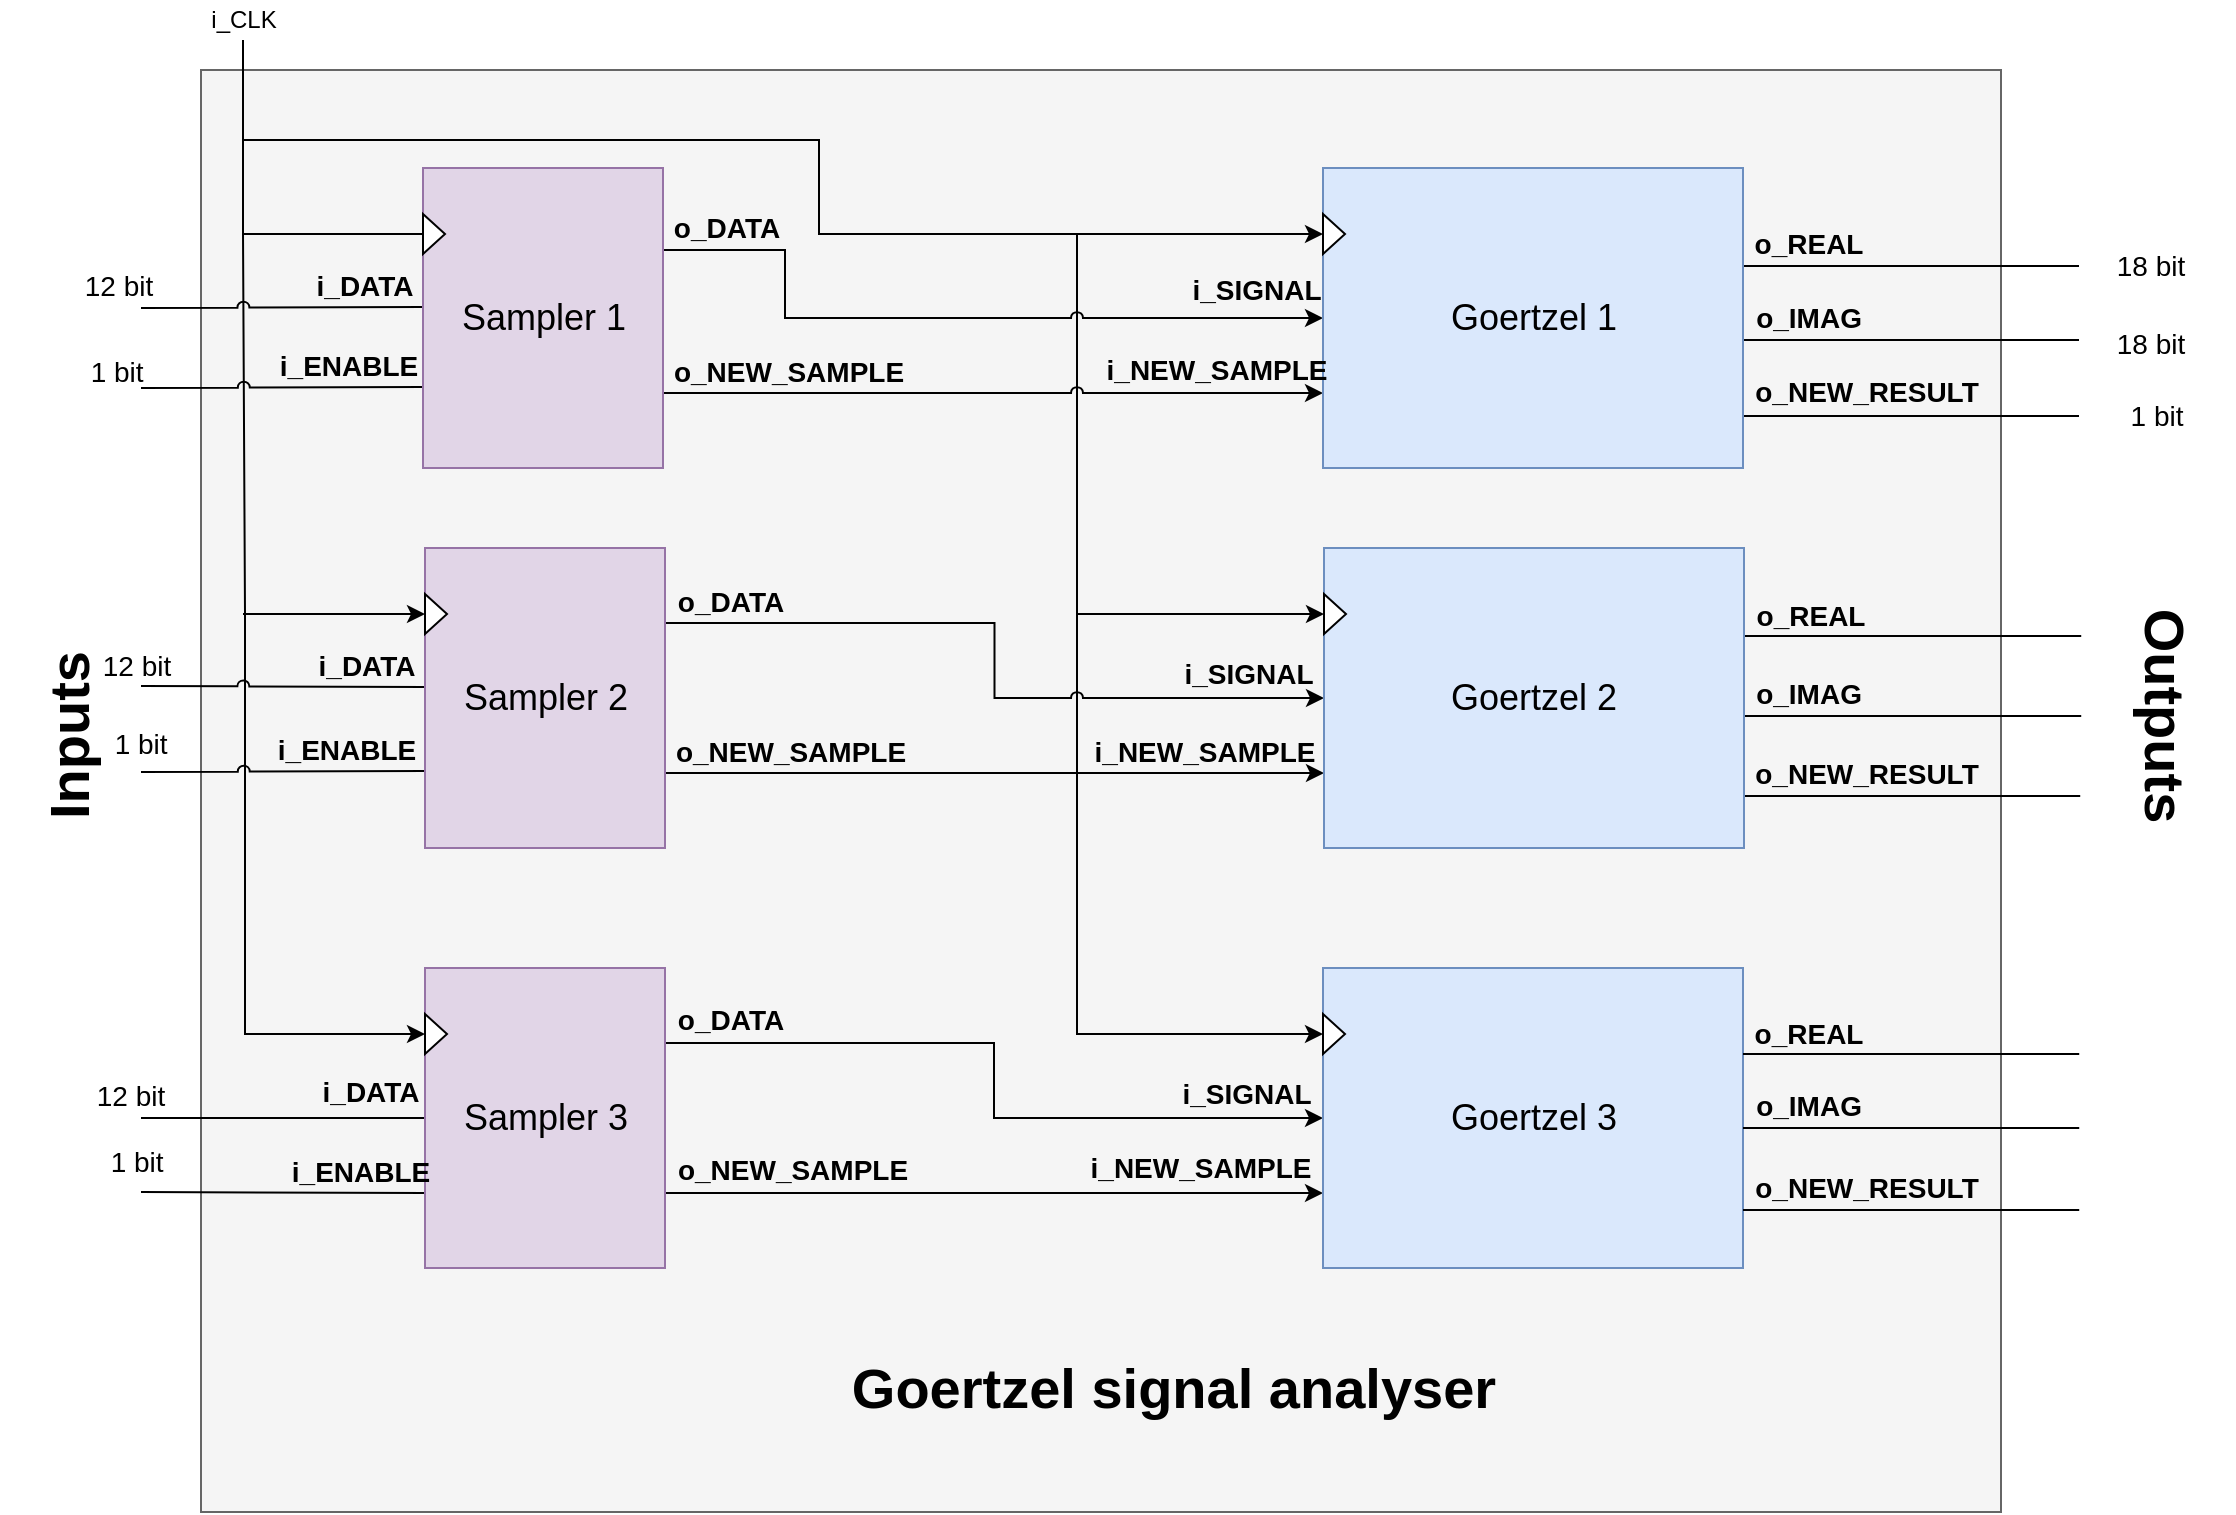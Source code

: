 <mxfile version="12.3.6" type="device" pages="1"><diagram id="uh4QxQ-zb--ZbXE0IYQA" name="Page-1"><mxGraphModel dx="660" dy="1017" grid="1" gridSize="1" guides="1" tooltips="1" connect="1" arrows="1" fold="1" page="1" pageScale="1" pageWidth="1169" pageHeight="827" math="0" shadow="0"><root><mxCell id="0"/><mxCell id="1" parent="0"/><mxCell id="Zrg8oTMcMqLdmTtbaDzV-79" value="" style="rounded=0;whiteSpace=wrap;html=1;fillColor=#f5f5f5;strokeColor=#666666;fontColor=#333333;" vertex="1" parent="1"><mxGeometry x="101.5" y="77" width="900" height="721" as="geometry"/></mxCell><mxCell id="Zrg8oTMcMqLdmTtbaDzV-59" style="edgeStyle=orthogonalEdgeStyle;rounded=0;orthogonalLoop=1;jettySize=auto;html=1;exitX=0.5;exitY=1;exitDx=0;exitDy=0;entryX=0;entryY=0.5;entryDx=0;entryDy=0;endArrow=none;endFill=0;" edge="1" parent="1" source="Zrg8oTMcMqLdmTtbaDzV-8" target="Zrg8oTMcMqLdmTtbaDzV-11"><mxGeometry relative="1" as="geometry"/></mxCell><mxCell id="Zrg8oTMcMqLdmTtbaDzV-8" value="i_CLK" style="text;html=1;strokeColor=none;fillColor=none;align=center;verticalAlign=middle;whiteSpace=wrap;rounded=0;" vertex="1" parent="1"><mxGeometry x="102.5" y="42" width="40" height="20" as="geometry"/></mxCell><mxCell id="Zrg8oTMcMqLdmTtbaDzV-60" value="" style="endArrow=classic;html=1;entryX=0;entryY=0.5;entryDx=0;entryDy=0;strokeColor=#000000;rounded=0;jumpStyle=arc;edgeStyle=orthogonalEdgeStyle;" edge="1" parent="1" target="Zrg8oTMcMqLdmTtbaDzV-47"><mxGeometry width="50" height="50" relative="1" as="geometry"><mxPoint x="122.5" y="158" as="sourcePoint"/><mxPoint x="153.5" y="176" as="targetPoint"/><Array as="points"><mxPoint x="123.5" y="158"/><mxPoint x="123.5" y="349"/></Array></mxGeometry></mxCell><mxCell id="Zrg8oTMcMqLdmTtbaDzV-61" value="" style="endArrow=classic;html=1;strokeColor=#000000;entryX=0;entryY=0.5;entryDx=0;entryDy=0;rounded=0;edgeStyle=orthogonalEdgeStyle;" edge="1" parent="1" target="Zrg8oTMcMqLdmTtbaDzV-54"><mxGeometry width="50" height="50" relative="1" as="geometry"><mxPoint x="122.5" y="349" as="sourcePoint"/><mxPoint x="112.5" y="407" as="targetPoint"/><Array as="points"><mxPoint x="123.5" y="349"/><mxPoint x="123.5" y="559"/></Array></mxGeometry></mxCell><mxCell id="Zrg8oTMcMqLdmTtbaDzV-62" value="" style="endArrow=classic;html=1;strokeColor=#000000;entryX=0;entryY=0.5;entryDx=0;entryDy=0;rounded=0;edgeStyle=orthogonalEdgeStyle;" edge="1" parent="1" target="Zrg8oTMcMqLdmTtbaDzV-16"><mxGeometry width="50" height="50" relative="1" as="geometry"><mxPoint x="122.5" y="112" as="sourcePoint"/><mxPoint x="508.5" y="99" as="targetPoint"/><Array as="points"><mxPoint x="410.5" y="112"/><mxPoint x="410.5" y="159"/></Array></mxGeometry></mxCell><mxCell id="Zrg8oTMcMqLdmTtbaDzV-63" value="" style="endArrow=classic;html=1;strokeColor=#000000;entryX=0;entryY=0.5;entryDx=0;entryDy=0;rounded=0;edgeStyle=orthogonalEdgeStyle;" edge="1" parent="1" target="Zrg8oTMcMqLdmTtbaDzV-31"><mxGeometry width="50" height="50" relative="1" as="geometry"><mxPoint x="539.5" y="159" as="sourcePoint"/><mxPoint x="515.5" y="429.968" as="targetPoint"/><Array as="points"><mxPoint x="539.5" y="160"/><mxPoint x="539.5" y="349"/></Array></mxGeometry></mxCell><mxCell id="Zrg8oTMcMqLdmTtbaDzV-64" value="" style="endArrow=classic;html=1;strokeColor=#000000;entryX=0;entryY=0.5;entryDx=0;entryDy=0;rounded=0;edgeStyle=orthogonalEdgeStyle;" edge="1" parent="1" target="Zrg8oTMcMqLdmTtbaDzV-39"><mxGeometry width="50" height="50" relative="1" as="geometry"><mxPoint x="539.5" y="349" as="sourcePoint"/><mxPoint x="570.5" y="505" as="targetPoint"/><Array as="points"><mxPoint x="539.5" y="349"/><mxPoint x="539.5" y="559"/></Array></mxGeometry></mxCell><mxCell id="Zrg8oTMcMqLdmTtbaDzV-65" value="" style="endArrow=classic;html=1;strokeColor=#000000;exitX=0.006;exitY=0.903;exitDx=0;exitDy=0;exitPerimeter=0;entryX=0;entryY=0.5;entryDx=0;entryDy=0;rounded=0;jumpStyle=arc;edgeStyle=orthogonalEdgeStyle;" edge="1" parent="1" source="Zrg8oTMcMqLdmTtbaDzV-18" target="Zrg8oTMcMqLdmTtbaDzV-4"><mxGeometry width="50" height="50" relative="1" as="geometry"><mxPoint x="450.5" y="225" as="sourcePoint"/><mxPoint x="500.5" y="175" as="targetPoint"/><Array as="points"><mxPoint x="393.5" y="167"/><mxPoint x="393.5" y="201"/></Array></mxGeometry></mxCell><mxCell id="Zrg8oTMcMqLdmTtbaDzV-66" value="" style="endArrow=classic;html=1;strokeColor=#000000;exitX=1;exitY=0.75;exitDx=0;exitDy=0;entryX=0;entryY=0.75;entryDx=0;entryDy=0;jumpStyle=arc;edgeStyle=orthogonalEdgeStyle;" edge="1" parent="1" source="Zrg8oTMcMqLdmTtbaDzV-1" target="Zrg8oTMcMqLdmTtbaDzV-4"><mxGeometry width="50" height="50" relative="1" as="geometry"><mxPoint x="367.5" y="310" as="sourcePoint"/><mxPoint x="495.5" y="270" as="targetPoint"/></mxGeometry></mxCell><mxCell id="Zrg8oTMcMqLdmTtbaDzV-68" value="" style="endArrow=classic;html=1;strokeColor=#000000;exitX=1;exitY=0.25;exitDx=0;exitDy=0;entryX=0;entryY=0.5;entryDx=0;entryDy=0;jumpStyle=arc;rounded=0;edgeStyle=orthogonalEdgeStyle;" edge="1" parent="1" source="Zrg8oTMcMqLdmTtbaDzV-46" target="Zrg8oTMcMqLdmTtbaDzV-30"><mxGeometry width="50" height="50" relative="1" as="geometry"><mxPoint x="336.5" y="360" as="sourcePoint"/><mxPoint x="507.5" y="357" as="targetPoint"/></mxGeometry></mxCell><mxCell id="Zrg8oTMcMqLdmTtbaDzV-69" value="" style="endArrow=classic;html=1;strokeColor=#000000;exitX=1;exitY=0.75;exitDx=0;exitDy=0;entryX=0;entryY=0.75;entryDx=0;entryDy=0;edgeStyle=orthogonalEdgeStyle;" edge="1" parent="1" source="Zrg8oTMcMqLdmTtbaDzV-46" target="Zrg8oTMcMqLdmTtbaDzV-30"><mxGeometry width="50" height="50" relative="1" as="geometry"><mxPoint x="443.5" y="489" as="sourcePoint"/><mxPoint x="493.5" y="439" as="targetPoint"/></mxGeometry></mxCell><mxCell id="Zrg8oTMcMqLdmTtbaDzV-70" value="" style="endArrow=classic;html=1;strokeColor=#000000;exitX=1;exitY=0.75;exitDx=0;exitDy=0;entryX=0;entryY=0.75;entryDx=0;entryDy=0;edgeStyle=orthogonalEdgeStyle;" edge="1" parent="1" source="Zrg8oTMcMqLdmTtbaDzV-53" target="Zrg8oTMcMqLdmTtbaDzV-38"><mxGeometry width="50" height="50" relative="1" as="geometry"><mxPoint x="367.5" y="742" as="sourcePoint"/><mxPoint x="417.5" y="692" as="targetPoint"/></mxGeometry></mxCell><mxCell id="Zrg8oTMcMqLdmTtbaDzV-71" style="edgeStyle=orthogonalEdgeStyle;rounded=0;jumpStyle=arc;orthogonalLoop=1;jettySize=auto;html=1;exitX=1;exitY=0.25;exitDx=0;exitDy=0;entryX=0;entryY=0.5;entryDx=0;entryDy=0;endArrow=classic;endFill=1;strokeColor=#000000;" edge="1" parent="1" source="Zrg8oTMcMqLdmTtbaDzV-53" target="Zrg8oTMcMqLdmTtbaDzV-38"><mxGeometry relative="1" as="geometry"/></mxCell><mxCell id="Zrg8oTMcMqLdmTtbaDzV-72" value="" style="endArrow=none;html=1;strokeColor=#000000;entryX=0;entryY=0.75;entryDx=0;entryDy=0;jumpStyle=arc;edgeStyle=orthogonalEdgeStyle;rounded=0;" edge="1" parent="1" target="Zrg8oTMcMqLdmTtbaDzV-53"><mxGeometry width="50" height="50" relative="1" as="geometry"><mxPoint x="71.5" y="638" as="sourcePoint"/><mxPoint x="152.5" y="679" as="targetPoint"/></mxGeometry></mxCell><mxCell id="Zrg8oTMcMqLdmTtbaDzV-73" value="" style="endArrow=none;html=1;strokeColor=#000000;entryX=0;entryY=0.5;entryDx=0;entryDy=0;jumpStyle=arc;edgeStyle=orthogonalEdgeStyle;rounded=0;" edge="1" parent="1" target="Zrg8oTMcMqLdmTtbaDzV-53"><mxGeometry width="50" height="50" relative="1" as="geometry"><mxPoint x="71.5" y="601" as="sourcePoint"/><mxPoint x="223.5" y="596.5" as="targetPoint"/><Array as="points"><mxPoint x="83.5" y="601"/></Array></mxGeometry></mxCell><mxCell id="Zrg8oTMcMqLdmTtbaDzV-74" value="" style="endArrow=none;html=1;strokeColor=#000000;entryX=0;entryY=0.75;entryDx=0;entryDy=0;jumpStyle=arc;edgeStyle=orthogonalEdgeStyle;rounded=0;" edge="1" parent="1"><mxGeometry width="50" height="50" relative="1" as="geometry"><mxPoint x="71.5" y="428" as="sourcePoint"/><mxPoint x="213.5" y="427.5" as="targetPoint"/></mxGeometry></mxCell><mxCell id="Zrg8oTMcMqLdmTtbaDzV-75" value="" style="endArrow=none;html=1;strokeColor=#000000;entryX=0;entryY=0.75;entryDx=0;entryDy=0;jumpStyle=arc;edgeStyle=orthogonalEdgeStyle;rounded=0;" edge="1" parent="1"><mxGeometry width="50" height="50" relative="1" as="geometry"><mxPoint x="71.5" y="385" as="sourcePoint"/><mxPoint x="213.5" y="385.5" as="targetPoint"/><Array as="points"><mxPoint x="148.5" y="385"/></Array></mxGeometry></mxCell><mxCell id="Zrg8oTMcMqLdmTtbaDzV-76" value="" style="endArrow=none;html=1;strokeColor=#000000;entryX=0;entryY=0.75;entryDx=0;entryDy=0;jumpStyle=arc;edgeStyle=orthogonalEdgeStyle;rounded=0;" edge="1" parent="1"><mxGeometry width="50" height="50" relative="1" as="geometry"><mxPoint x="71.5" y="236" as="sourcePoint"/><mxPoint x="212.5" y="235.5" as="targetPoint"/></mxGeometry></mxCell><mxCell id="Zrg8oTMcMqLdmTtbaDzV-77" value="" style="endArrow=none;html=1;strokeColor=#000000;entryX=0;entryY=0.75;entryDx=0;entryDy=0;jumpStyle=arc;edgeStyle=orthogonalEdgeStyle;rounded=0;" edge="1" parent="1"><mxGeometry width="50" height="50" relative="1" as="geometry"><mxPoint x="71.5" y="196" as="sourcePoint"/><mxPoint x="212.5" y="195.5" as="targetPoint"/></mxGeometry></mxCell><mxCell id="Zrg8oTMcMqLdmTtbaDzV-80" style="edgeStyle=orthogonalEdgeStyle;rounded=0;jumpStyle=arc;orthogonalLoop=1;jettySize=auto;html=1;endArrow=none;endFill=0;strokeColor=#000000;" edge="1" parent="1"><mxGeometry relative="1" as="geometry"><mxPoint x="1040.5" y="175" as="targetPoint"/><mxPoint x="872.5" y="175" as="sourcePoint"/><Array as="points"><mxPoint x="1040.5" y="175"/></Array></mxGeometry></mxCell><mxCell id="Zrg8oTMcMqLdmTtbaDzV-81" style="edgeStyle=orthogonalEdgeStyle;rounded=0;jumpStyle=arc;orthogonalLoop=1;jettySize=auto;html=1;exitX=1;exitY=0.25;exitDx=0;exitDy=0;endArrow=none;endFill=0;strokeColor=#000000;" edge="1" parent="1"><mxGeometry relative="1" as="geometry"><mxPoint x="1040.5" y="211.944" as="targetPoint"/><mxPoint x="872.389" y="211.944" as="sourcePoint"/></mxGeometry></mxCell><mxCell id="Zrg8oTMcMqLdmTtbaDzV-82" style="edgeStyle=orthogonalEdgeStyle;rounded=0;jumpStyle=arc;orthogonalLoop=1;jettySize=auto;html=1;exitX=1;exitY=0.25;exitDx=0;exitDy=0;endArrow=none;endFill=0;strokeColor=#000000;" edge="1" parent="1"><mxGeometry relative="1" as="geometry"><mxPoint x="1040.5" y="249.944" as="targetPoint"/><mxPoint x="872.389" y="249.944" as="sourcePoint"/></mxGeometry></mxCell><mxCell id="Zrg8oTMcMqLdmTtbaDzV-85" style="edgeStyle=orthogonalEdgeStyle;rounded=0;jumpStyle=arc;orthogonalLoop=1;jettySize=auto;html=1;exitX=1;exitY=0.25;exitDx=0;exitDy=0;endArrow=none;endFill=0;strokeColor=#000000;" edge="1" parent="1"><mxGeometry relative="1" as="geometry"><mxPoint x="1041.611" y="400" as="targetPoint"/><mxPoint x="873.5" y="400" as="sourcePoint"/></mxGeometry></mxCell><mxCell id="Zrg8oTMcMqLdmTtbaDzV-86" style="edgeStyle=orthogonalEdgeStyle;rounded=0;jumpStyle=arc;orthogonalLoop=1;jettySize=auto;html=1;exitX=1;exitY=0.25;exitDx=0;exitDy=0;endArrow=none;endFill=0;strokeColor=#000000;" edge="1" parent="1"><mxGeometry relative="1" as="geometry"><mxPoint x="1041.111" y="440" as="targetPoint"/><mxPoint x="873" y="440" as="sourcePoint"/></mxGeometry></mxCell><mxCell id="Zrg8oTMcMqLdmTtbaDzV-1" value="&lt;font style=&quot;font-size: 18px&quot;&gt;Sampler 1&lt;/font&gt;" style="rounded=0;whiteSpace=wrap;html=1;fillColor=#e1d5e7;strokeColor=#9673a6;" vertex="1" parent="1"><mxGeometry x="212.5" y="126" width="120" height="150" as="geometry"/></mxCell><mxCell id="Zrg8oTMcMqLdmTtbaDzV-11" value="" style="triangle;whiteSpace=wrap;html=1;" vertex="1" parent="1"><mxGeometry x="212.5" y="149" width="11" height="20" as="geometry"/></mxCell><mxCell id="Zrg8oTMcMqLdmTtbaDzV-17" value="i_DATA" style="text;html=1;align=center;verticalAlign=middle;resizable=0;points=[];;autosize=1;fontSize=14;fontStyle=1" vertex="1" parent="1"><mxGeometry x="152.5" y="174" width="60" height="22" as="geometry"/></mxCell><mxCell id="Zrg8oTMcMqLdmTtbaDzV-18" value="o_DATA" style="text;html=1;align=center;verticalAlign=middle;resizable=0;points=[];;autosize=1;fontSize=14;fontStyle=1" vertex="1" parent="1"><mxGeometry x="331.5" y="145" width="64" height="22" as="geometry"/></mxCell><mxCell id="Zrg8oTMcMqLdmTtbaDzV-19" value="i_ENABLE" style="text;html=1;align=center;verticalAlign=middle;resizable=0;points=[];;autosize=1;fontSize=14;fontStyle=1" vertex="1" parent="1"><mxGeometry x="134.5" y="214" width="80" height="22" as="geometry"/></mxCell><mxCell id="Zrg8oTMcMqLdmTtbaDzV-24" value="o_NEW_SAMPLE" style="text;html=1;align=center;verticalAlign=middle;resizable=0;points=[];;autosize=1;fontSize=14;fontStyle=1" vertex="1" parent="1"><mxGeometry x="331.5" y="217" width="126" height="22" as="geometry"/></mxCell><mxCell id="Zrg8oTMcMqLdmTtbaDzV-46" value="&lt;font style=&quot;font-size: 18px&quot;&gt;Sampler 2&lt;/font&gt;" style="rounded=0;whiteSpace=wrap;html=1;fillColor=#e1d5e7;strokeColor=#9673a6;" vertex="1" parent="1"><mxGeometry x="213.5" y="316" width="120" height="150" as="geometry"/></mxCell><mxCell id="Zrg8oTMcMqLdmTtbaDzV-47" value="" style="triangle;whiteSpace=wrap;html=1;" vertex="1" parent="1"><mxGeometry x="213.5" y="339" width="11" height="20" as="geometry"/></mxCell><mxCell id="Zrg8oTMcMqLdmTtbaDzV-48" value="i_DATA" style="text;html=1;align=center;verticalAlign=middle;resizable=0;points=[];;autosize=1;fontSize=14;fontStyle=1" vertex="1" parent="1"><mxGeometry x="153.5" y="364" width="60" height="22" as="geometry"/></mxCell><mxCell id="Zrg8oTMcMqLdmTtbaDzV-49" value="o_DATA" style="text;html=1;align=center;verticalAlign=middle;resizable=0;points=[];;autosize=1;fontSize=14;fontStyle=1" vertex="1" parent="1"><mxGeometry x="333.5" y="332" width="64" height="22" as="geometry"/></mxCell><mxCell id="Zrg8oTMcMqLdmTtbaDzV-50" value="i_ENABLE" style="text;html=1;align=center;verticalAlign=middle;resizable=0;points=[];;autosize=1;fontSize=14;fontStyle=1" vertex="1" parent="1"><mxGeometry x="133.5" y="406" width="80" height="22" as="geometry"/></mxCell><mxCell id="Zrg8oTMcMqLdmTtbaDzV-51" value="o_NEW_SAMPLE" style="text;html=1;align=center;verticalAlign=middle;resizable=0;points=[];;autosize=1;fontSize=14;fontStyle=1" vertex="1" parent="1"><mxGeometry x="332.5" y="407" width="126" height="22" as="geometry"/></mxCell><mxCell id="Zrg8oTMcMqLdmTtbaDzV-53" value="&lt;font style=&quot;font-size: 18px&quot;&gt;Sampler 3&lt;/font&gt;" style="rounded=0;whiteSpace=wrap;html=1;fillColor=#e1d5e7;strokeColor=#9673a6;" vertex="1" parent="1"><mxGeometry x="213.5" y="526" width="120" height="150" as="geometry"/></mxCell><mxCell id="Zrg8oTMcMqLdmTtbaDzV-54" value="" style="triangle;whiteSpace=wrap;html=1;" vertex="1" parent="1"><mxGeometry x="213.5" y="549" width="11" height="20" as="geometry"/></mxCell><mxCell id="Zrg8oTMcMqLdmTtbaDzV-55" value="i_DATA" style="text;html=1;align=center;verticalAlign=middle;resizable=0;points=[];;autosize=1;fontSize=14;fontStyle=1" vertex="1" parent="1"><mxGeometry x="155.5" y="577" width="60" height="22" as="geometry"/></mxCell><mxCell id="Zrg8oTMcMqLdmTtbaDzV-56" value="o_DATA" style="text;html=1;align=center;verticalAlign=middle;resizable=0;points=[];;autosize=1;fontSize=14;fontStyle=1" vertex="1" parent="1"><mxGeometry x="333.5" y="541" width="64" height="22" as="geometry"/></mxCell><mxCell id="Zrg8oTMcMqLdmTtbaDzV-57" value="i_ENABLE" style="text;html=1;align=center;verticalAlign=middle;resizable=0;points=[];;autosize=1;fontSize=14;fontStyle=1" vertex="1" parent="1"><mxGeometry x="140.5" y="617" width="80" height="22" as="geometry"/></mxCell><mxCell id="Zrg8oTMcMqLdmTtbaDzV-58" value="o_NEW_SAMPLE" style="text;html=1;align=center;verticalAlign=middle;resizable=0;points=[];;autosize=1;fontSize=14;fontStyle=1" vertex="1" parent="1"><mxGeometry x="333.5" y="616" width="126" height="22" as="geometry"/></mxCell><mxCell id="Zrg8oTMcMqLdmTtbaDzV-38" value="&lt;font style=&quot;font-size: 18px&quot;&gt;Goertzel 3&lt;/font&gt;" style="rounded=0;whiteSpace=wrap;html=1;fillColor=#dae8fc;strokeColor=#6c8ebf;" vertex="1" parent="1"><mxGeometry x="662.5" y="526" width="210" height="150" as="geometry"/></mxCell><mxCell id="Zrg8oTMcMqLdmTtbaDzV-39" value="" style="triangle;whiteSpace=wrap;html=1;" vertex="1" parent="1"><mxGeometry x="662.5" y="549" width="11" height="20" as="geometry"/></mxCell><mxCell id="Zrg8oTMcMqLdmTtbaDzV-40" value="o_NEW_RESULT" style="text;html=1;align=center;verticalAlign=middle;resizable=0;points=[];;autosize=1;fontSize=14;fontStyle=1" vertex="1" parent="1"><mxGeometry x="872.5" y="625" width="123" height="22" as="geometry"/></mxCell><mxCell id="Zrg8oTMcMqLdmTtbaDzV-41" value="o_REAL" style="text;html=1;align=center;verticalAlign=middle;resizable=0;points=[];;autosize=1;fontSize=14;fontStyle=1" vertex="1" parent="1"><mxGeometry x="872.5" y="548" width="65" height="22" as="geometry"/></mxCell><mxCell id="Zrg8oTMcMqLdmTtbaDzV-42" value="o_IMAG" style="text;html=1;align=center;verticalAlign=middle;resizable=0;points=[];;autosize=1;fontSize=14;fontStyle=1" vertex="1" parent="1"><mxGeometry x="872.5" y="584" width="64" height="22" as="geometry"/></mxCell><mxCell id="Zrg8oTMcMqLdmTtbaDzV-43" value="i_SIGNAL" style="text;html=1;align=center;verticalAlign=middle;resizable=0;points=[];;autosize=1;fontSize=14;fontStyle=1" vertex="1" parent="1"><mxGeometry x="585.5" y="578" width="76" height="22" as="geometry"/></mxCell><mxCell id="Zrg8oTMcMqLdmTtbaDzV-44" value="i_NEW_SAMPLE" style="text;html=1;align=center;verticalAlign=middle;resizable=0;points=[];;autosize=1;fontSize=14;fontStyle=1" vertex="1" parent="1"><mxGeometry x="540.5" y="615" width="121" height="22" as="geometry"/></mxCell><mxCell id="Zrg8oTMcMqLdmTtbaDzV-87" style="edgeStyle=orthogonalEdgeStyle;rounded=0;jumpStyle=arc;orthogonalLoop=1;jettySize=auto;html=1;exitX=1;exitY=0.25;exitDx=0;exitDy=0;endArrow=none;endFill=0;strokeColor=#000000;" edge="1" parent="1"><mxGeometry relative="1" as="geometry"><mxPoint x="1040.611" y="569" as="targetPoint"/><mxPoint x="872.5" y="569" as="sourcePoint"/></mxGeometry></mxCell><mxCell id="Zrg8oTMcMqLdmTtbaDzV-88" style="edgeStyle=orthogonalEdgeStyle;rounded=0;jumpStyle=arc;orthogonalLoop=1;jettySize=auto;html=1;exitX=1;exitY=0.25;exitDx=0;exitDy=0;endArrow=none;endFill=0;strokeColor=#000000;" edge="1" parent="1"><mxGeometry relative="1" as="geometry"><mxPoint x="1040.611" y="606" as="targetPoint"/><mxPoint x="872.5" y="606" as="sourcePoint"/></mxGeometry></mxCell><mxCell id="Zrg8oTMcMqLdmTtbaDzV-89" style="edgeStyle=orthogonalEdgeStyle;rounded=0;jumpStyle=arc;orthogonalLoop=1;jettySize=auto;html=1;exitX=1;exitY=0.25;exitDx=0;exitDy=0;endArrow=none;endFill=0;strokeColor=#000000;" edge="1" parent="1"><mxGeometry relative="1" as="geometry"><mxPoint x="1040.611" y="647" as="targetPoint"/><mxPoint x="872.5" y="647" as="sourcePoint"/></mxGeometry></mxCell><mxCell id="Zrg8oTMcMqLdmTtbaDzV-30" value="&lt;font style=&quot;font-size: 18px&quot;&gt;Goertzel 2&lt;/font&gt;" style="rounded=0;whiteSpace=wrap;html=1;fillColor=#dae8fc;strokeColor=#6c8ebf;" vertex="1" parent="1"><mxGeometry x="663" y="316" width="210" height="150" as="geometry"/></mxCell><mxCell id="Zrg8oTMcMqLdmTtbaDzV-31" value="" style="triangle;whiteSpace=wrap;html=1;" vertex="1" parent="1"><mxGeometry x="663" y="339" width="11" height="20" as="geometry"/></mxCell><mxCell id="Zrg8oTMcMqLdmTtbaDzV-32" value="o_NEW_RESULT" style="text;html=1;align=center;verticalAlign=middle;resizable=0;points=[];;autosize=1;fontSize=14;fontStyle=1" vertex="1" parent="1"><mxGeometry x="872.5" y="418" width="123" height="22" as="geometry"/></mxCell><mxCell id="Zrg8oTMcMqLdmTtbaDzV-33" value="o_REAL" style="text;html=1;align=center;verticalAlign=middle;resizable=0;points=[];;autosize=1;fontSize=14;fontStyle=1" vertex="1" parent="1"><mxGeometry x="873" y="339" width="65" height="22" as="geometry"/></mxCell><mxCell id="Zrg8oTMcMqLdmTtbaDzV-34" value="o_IMAG" style="text;html=1;align=center;verticalAlign=middle;resizable=0;points=[];;autosize=1;fontSize=14;fontStyle=1" vertex="1" parent="1"><mxGeometry x="873" y="377.5" width="64" height="22" as="geometry"/></mxCell><mxCell id="Zrg8oTMcMqLdmTtbaDzV-35" value="i_SIGNAL" style="text;html=1;align=center;verticalAlign=middle;resizable=0;points=[];;autosize=1;fontSize=14;fontStyle=1" vertex="1" parent="1"><mxGeometry x="587" y="368" width="76" height="22" as="geometry"/></mxCell><mxCell id="Zrg8oTMcMqLdmTtbaDzV-36" value="i_NEW_SAMPLE" style="text;html=1;align=center;verticalAlign=middle;resizable=0;points=[];;autosize=1;fontSize=14;fontStyle=1" vertex="1" parent="1"><mxGeometry x="542.5" y="407" width="121" height="22" as="geometry"/></mxCell><mxCell id="Zrg8oTMcMqLdmTtbaDzV-83" style="edgeStyle=orthogonalEdgeStyle;rounded=0;jumpStyle=arc;orthogonalLoop=1;jettySize=auto;html=1;exitX=1;exitY=0.25;exitDx=0;exitDy=0;endArrow=none;endFill=0;strokeColor=#000000;" edge="1" parent="1"><mxGeometry relative="1" as="geometry"><mxPoint x="1041.611" y="360" as="targetPoint"/><mxPoint x="873.5" y="360" as="sourcePoint"/></mxGeometry></mxCell><mxCell id="Zrg8oTMcMqLdmTtbaDzV-4" value="&lt;font style=&quot;font-size: 18px&quot;&gt;Goertzel 1&lt;/font&gt;" style="rounded=0;whiteSpace=wrap;html=1;fillColor=#dae8fc;strokeColor=#6c8ebf;" vertex="1" parent="1"><mxGeometry x="662.5" y="126" width="210" height="150" as="geometry"/></mxCell><mxCell id="Zrg8oTMcMqLdmTtbaDzV-16" value="" style="triangle;whiteSpace=wrap;html=1;" vertex="1" parent="1"><mxGeometry x="662.5" y="149" width="11" height="20" as="geometry"/></mxCell><mxCell id="Zrg8oTMcMqLdmTtbaDzV-20" value="o_NEW_RESULT" style="text;html=1;align=center;verticalAlign=middle;resizable=0;points=[];;autosize=1;fontSize=14;fontStyle=1" vertex="1" parent="1"><mxGeometry x="872.5" y="227" width="123" height="22" as="geometry"/></mxCell><mxCell id="Zrg8oTMcMqLdmTtbaDzV-21" value="o_REAL" style="text;html=1;align=center;verticalAlign=middle;resizable=0;points=[];;autosize=1;fontSize=14;fontStyle=1" vertex="1" parent="1"><mxGeometry x="872.5" y="153" width="65" height="22" as="geometry"/></mxCell><mxCell id="Zrg8oTMcMqLdmTtbaDzV-22" value="o_IMAG" style="text;html=1;align=center;verticalAlign=middle;resizable=0;points=[];;autosize=1;fontSize=14;fontStyle=1" vertex="1" parent="1"><mxGeometry x="873" y="190" width="64" height="22" as="geometry"/></mxCell><mxCell id="Zrg8oTMcMqLdmTtbaDzV-23" value="i_SIGNAL" style="text;html=1;align=center;verticalAlign=middle;resizable=0;points=[];;autosize=1;fontSize=14;fontStyle=1" vertex="1" parent="1"><mxGeometry x="590.5" y="176" width="76" height="22" as="geometry"/></mxCell><mxCell id="Zrg8oTMcMqLdmTtbaDzV-25" value="i_NEW_SAMPLE" style="text;html=1;align=center;verticalAlign=middle;resizable=0;points=[];;autosize=1;fontSize=14;fontStyle=1" vertex="1" parent="1"><mxGeometry x="548" y="216" width="121" height="22" as="geometry"/></mxCell><mxCell id="Zrg8oTMcMqLdmTtbaDzV-92" value="&lt;h1&gt;Goertzel signal analyser&lt;/h1&gt;" style="text;html=1;strokeColor=none;fillColor=none;align=center;verticalAlign=middle;whiteSpace=wrap;rounded=0;fontSize=14;" vertex="1" parent="1"><mxGeometry x="412" y="726" width="352" height="20" as="geometry"/></mxCell><mxCell id="Zrg8oTMcMqLdmTtbaDzV-93" value="&lt;h2&gt;&lt;font style=&quot;font-size: 28px&quot;&gt;Outputs&lt;/font&gt;&lt;/h2&gt;" style="text;html=1;align=center;verticalAlign=middle;resizable=0;points=[];;autosize=1;fontSize=14;rotation=90;" vertex="1" parent="1"><mxGeometry x="1025" y="369.5" width="118" height="60" as="geometry"/></mxCell><mxCell id="Zrg8oTMcMqLdmTtbaDzV-94" value="&lt;h2&gt;&lt;font style=&quot;font-size: 28px&quot;&gt;Inputs&lt;/font&gt;&lt;/h2&gt;" style="text;html=1;strokeColor=none;fillColor=none;align=center;verticalAlign=middle;whiteSpace=wrap;rounded=0;fontSize=14;rotation=-90;" vertex="1" parent="1"><mxGeometry x="15" y="399.5" width="40" height="20" as="geometry"/></mxCell><mxCell id="Zrg8oTMcMqLdmTtbaDzV-95" value="12 bit" style="text;html=1;align=center;verticalAlign=middle;resizable=0;points=[];;autosize=1;fontSize=14;" vertex="1" parent="1"><mxGeometry x="37" y="174" width="45" height="22" as="geometry"/></mxCell><mxCell id="Zrg8oTMcMqLdmTtbaDzV-96" value="1 bit&amp;nbsp;" style="text;html=1;align=center;verticalAlign=middle;resizable=0;points=[];;autosize=1;fontSize=14;" vertex="1" parent="1"><mxGeometry x="40" y="217" width="41" height="22" as="geometry"/></mxCell><mxCell id="Zrg8oTMcMqLdmTtbaDzV-97" value="12 bit" style="text;html=1;align=center;verticalAlign=middle;resizable=0;points=[];;autosize=1;fontSize=14;" vertex="1" parent="1"><mxGeometry x="43" y="579" width="45" height="22" as="geometry"/></mxCell><mxCell id="Zrg8oTMcMqLdmTtbaDzV-98" value="12 bit" style="text;html=1;align=center;verticalAlign=middle;resizable=0;points=[];;autosize=1;fontSize=14;" vertex="1" parent="1"><mxGeometry x="46" y="364" width="45" height="22" as="geometry"/></mxCell><mxCell id="Zrg8oTMcMqLdmTtbaDzV-99" value="1 bit&amp;nbsp;" style="text;html=1;align=center;verticalAlign=middle;resizable=0;points=[];;autosize=1;fontSize=14;" vertex="1" parent="1"><mxGeometry x="52" y="402.5" width="41" height="22" as="geometry"/></mxCell><mxCell id="Zrg8oTMcMqLdmTtbaDzV-100" value="1 bit&amp;nbsp;" style="text;html=1;align=center;verticalAlign=middle;resizable=0;points=[];;autosize=1;fontSize=14;" vertex="1" parent="1"><mxGeometry x="50" y="612" width="41" height="22" as="geometry"/></mxCell><mxCell id="Zrg8oTMcMqLdmTtbaDzV-104" value="18 bit" style="text;html=1;align=center;verticalAlign=middle;resizable=0;points=[];;autosize=1;fontSize=14;" vertex="1" parent="1"><mxGeometry x="1053" y="164" width="45" height="22" as="geometry"/></mxCell><mxCell id="Zrg8oTMcMqLdmTtbaDzV-105" value="18 bit" style="text;html=1;align=center;verticalAlign=middle;resizable=0;points=[];;autosize=1;fontSize=14;" vertex="1" parent="1"><mxGeometry x="1053" y="203" width="45" height="22" as="geometry"/></mxCell><mxCell id="Zrg8oTMcMqLdmTtbaDzV-106" value="1 bit" style="text;html=1;align=center;verticalAlign=middle;resizable=0;points=[];;autosize=1;fontSize=14;" vertex="1" parent="1"><mxGeometry x="1060" y="239" width="37" height="22" as="geometry"/></mxCell></root></mxGraphModel></diagram></mxfile>